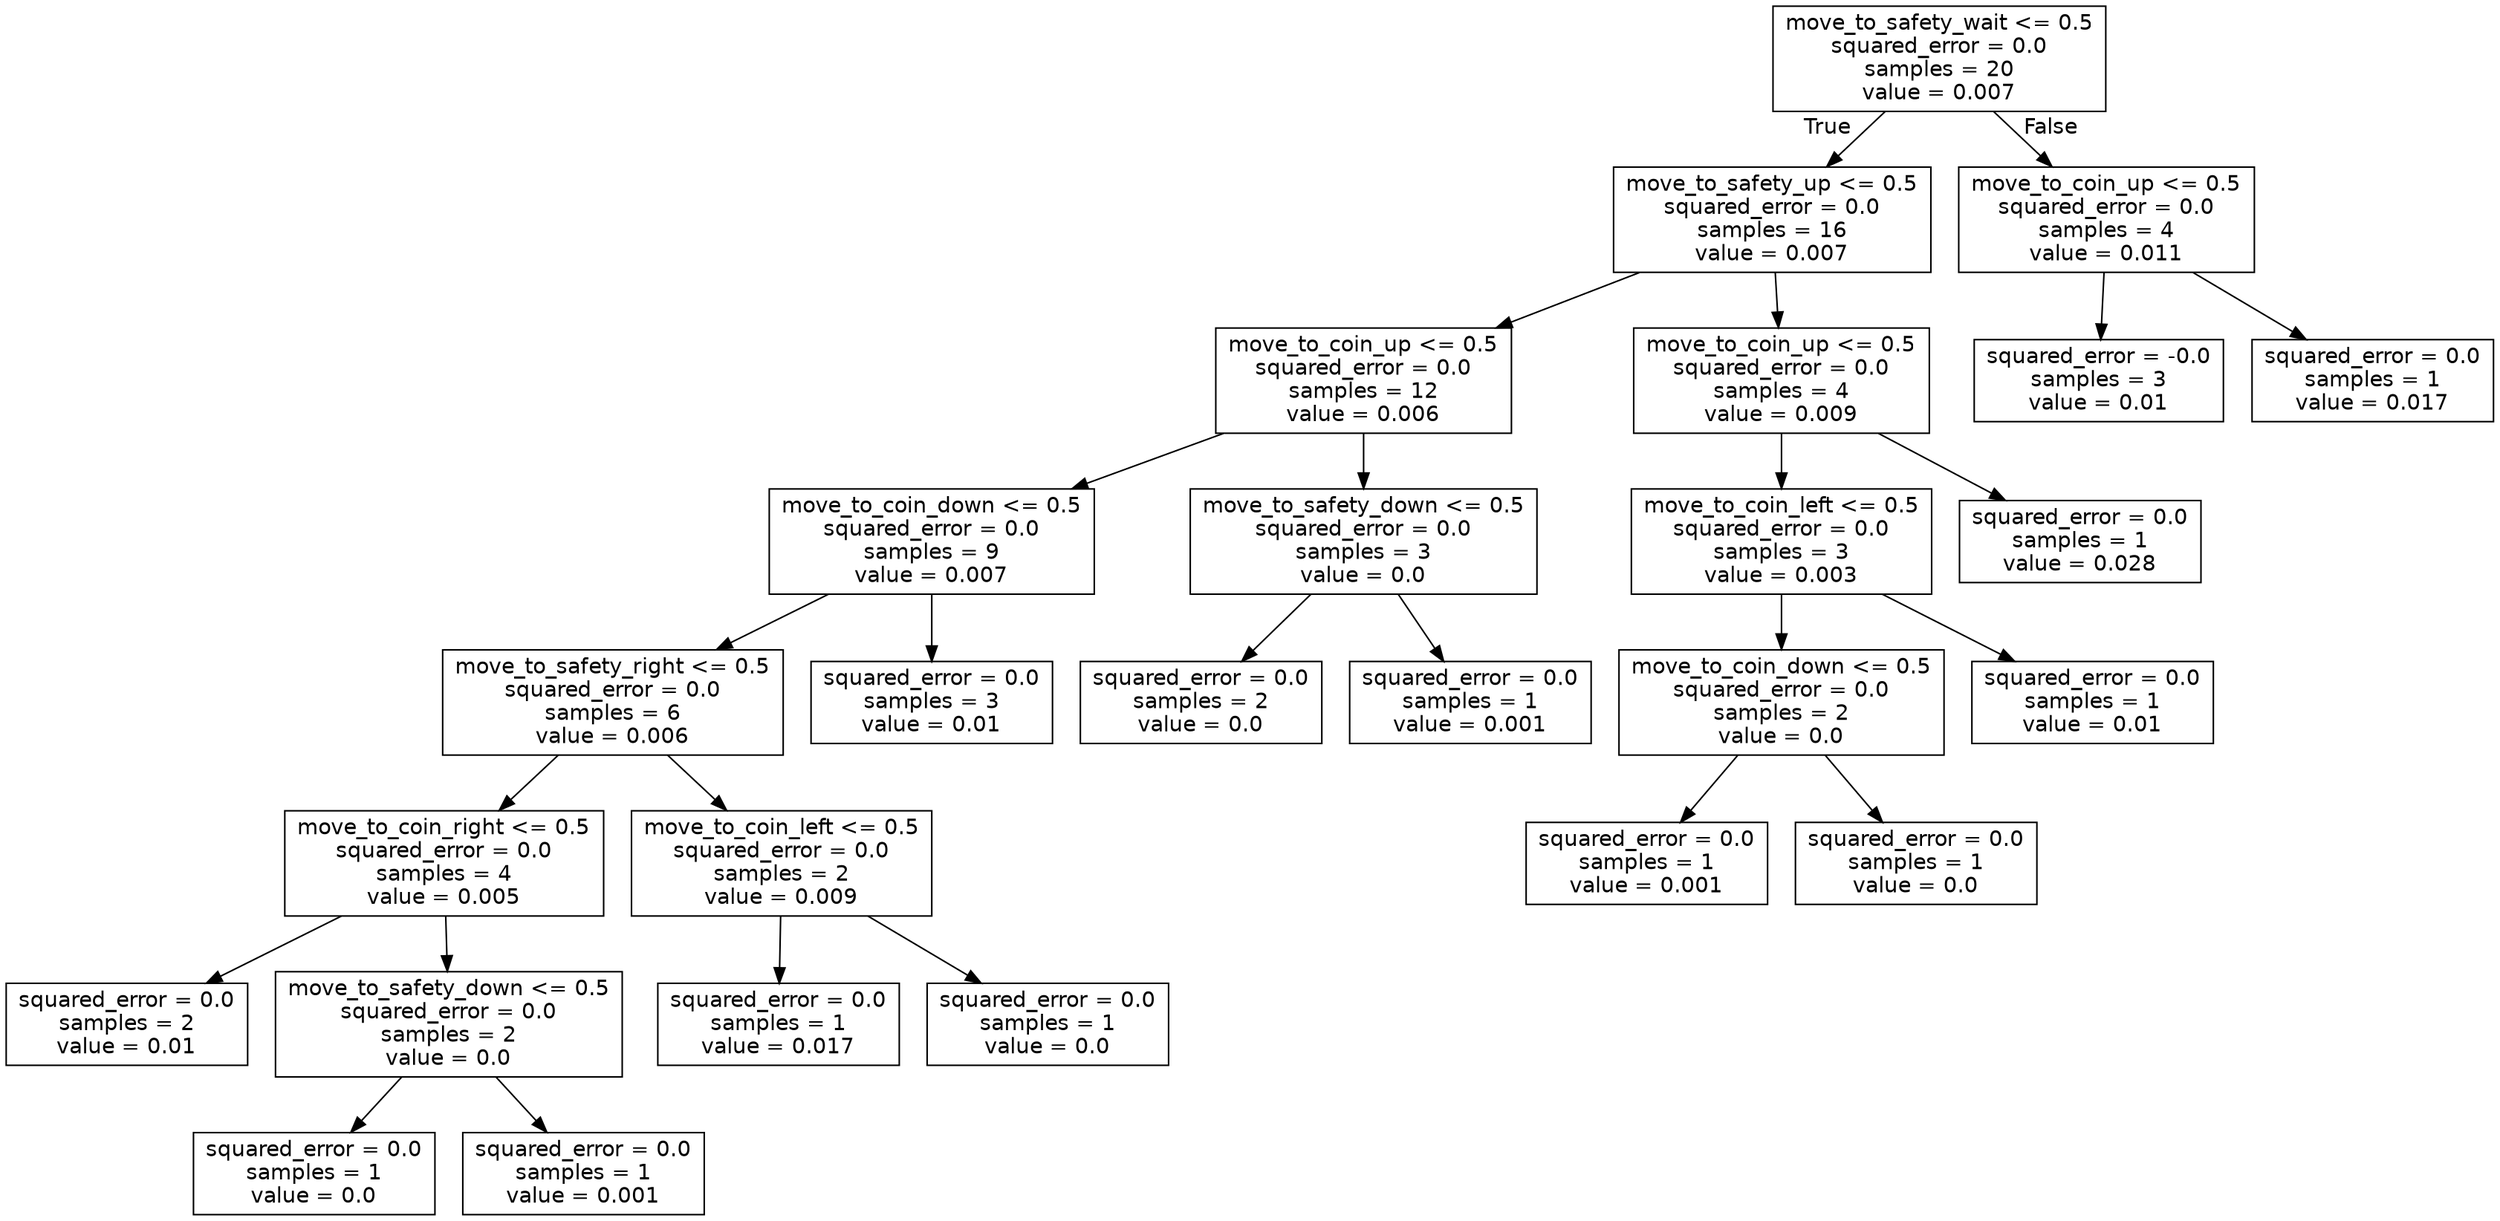 digraph Tree {
node [shape=box, fontname="helvetica"] ;
edge [fontname="helvetica"] ;
0 [label="move_to_safety_wait <= 0.5\nsquared_error = 0.0\nsamples = 20\nvalue = 0.007"] ;
1 [label="move_to_safety_up <= 0.5\nsquared_error = 0.0\nsamples = 16\nvalue = 0.007"] ;
0 -> 1 [labeldistance=2.5, labelangle=45, headlabel="True"] ;
2 [label="move_to_coin_up <= 0.5\nsquared_error = 0.0\nsamples = 12\nvalue = 0.006"] ;
1 -> 2 ;
3 [label="move_to_coin_down <= 0.5\nsquared_error = 0.0\nsamples = 9\nvalue = 0.007"] ;
2 -> 3 ;
4 [label="move_to_safety_right <= 0.5\nsquared_error = 0.0\nsamples = 6\nvalue = 0.006"] ;
3 -> 4 ;
5 [label="move_to_coin_right <= 0.5\nsquared_error = 0.0\nsamples = 4\nvalue = 0.005"] ;
4 -> 5 ;
6 [label="squared_error = 0.0\nsamples = 2\nvalue = 0.01"] ;
5 -> 6 ;
7 [label="move_to_safety_down <= 0.5\nsquared_error = 0.0\nsamples = 2\nvalue = 0.0"] ;
5 -> 7 ;
8 [label="squared_error = 0.0\nsamples = 1\nvalue = 0.0"] ;
7 -> 8 ;
9 [label="squared_error = 0.0\nsamples = 1\nvalue = 0.001"] ;
7 -> 9 ;
10 [label="move_to_coin_left <= 0.5\nsquared_error = 0.0\nsamples = 2\nvalue = 0.009"] ;
4 -> 10 ;
11 [label="squared_error = 0.0\nsamples = 1\nvalue = 0.017"] ;
10 -> 11 ;
12 [label="squared_error = 0.0\nsamples = 1\nvalue = 0.0"] ;
10 -> 12 ;
13 [label="squared_error = 0.0\nsamples = 3\nvalue = 0.01"] ;
3 -> 13 ;
14 [label="move_to_safety_down <= 0.5\nsquared_error = 0.0\nsamples = 3\nvalue = 0.0"] ;
2 -> 14 ;
15 [label="squared_error = 0.0\nsamples = 2\nvalue = 0.0"] ;
14 -> 15 ;
16 [label="squared_error = 0.0\nsamples = 1\nvalue = 0.001"] ;
14 -> 16 ;
17 [label="move_to_coin_up <= 0.5\nsquared_error = 0.0\nsamples = 4\nvalue = 0.009"] ;
1 -> 17 ;
18 [label="move_to_coin_left <= 0.5\nsquared_error = 0.0\nsamples = 3\nvalue = 0.003"] ;
17 -> 18 ;
19 [label="move_to_coin_down <= 0.5\nsquared_error = 0.0\nsamples = 2\nvalue = 0.0"] ;
18 -> 19 ;
20 [label="squared_error = 0.0\nsamples = 1\nvalue = 0.001"] ;
19 -> 20 ;
21 [label="squared_error = 0.0\nsamples = 1\nvalue = 0.0"] ;
19 -> 21 ;
22 [label="squared_error = 0.0\nsamples = 1\nvalue = 0.01"] ;
18 -> 22 ;
23 [label="squared_error = 0.0\nsamples = 1\nvalue = 0.028"] ;
17 -> 23 ;
24 [label="move_to_coin_up <= 0.5\nsquared_error = 0.0\nsamples = 4\nvalue = 0.011"] ;
0 -> 24 [labeldistance=2.5, labelangle=-45, headlabel="False"] ;
25 [label="squared_error = -0.0\nsamples = 3\nvalue = 0.01"] ;
24 -> 25 ;
26 [label="squared_error = 0.0\nsamples = 1\nvalue = 0.017"] ;
24 -> 26 ;
}